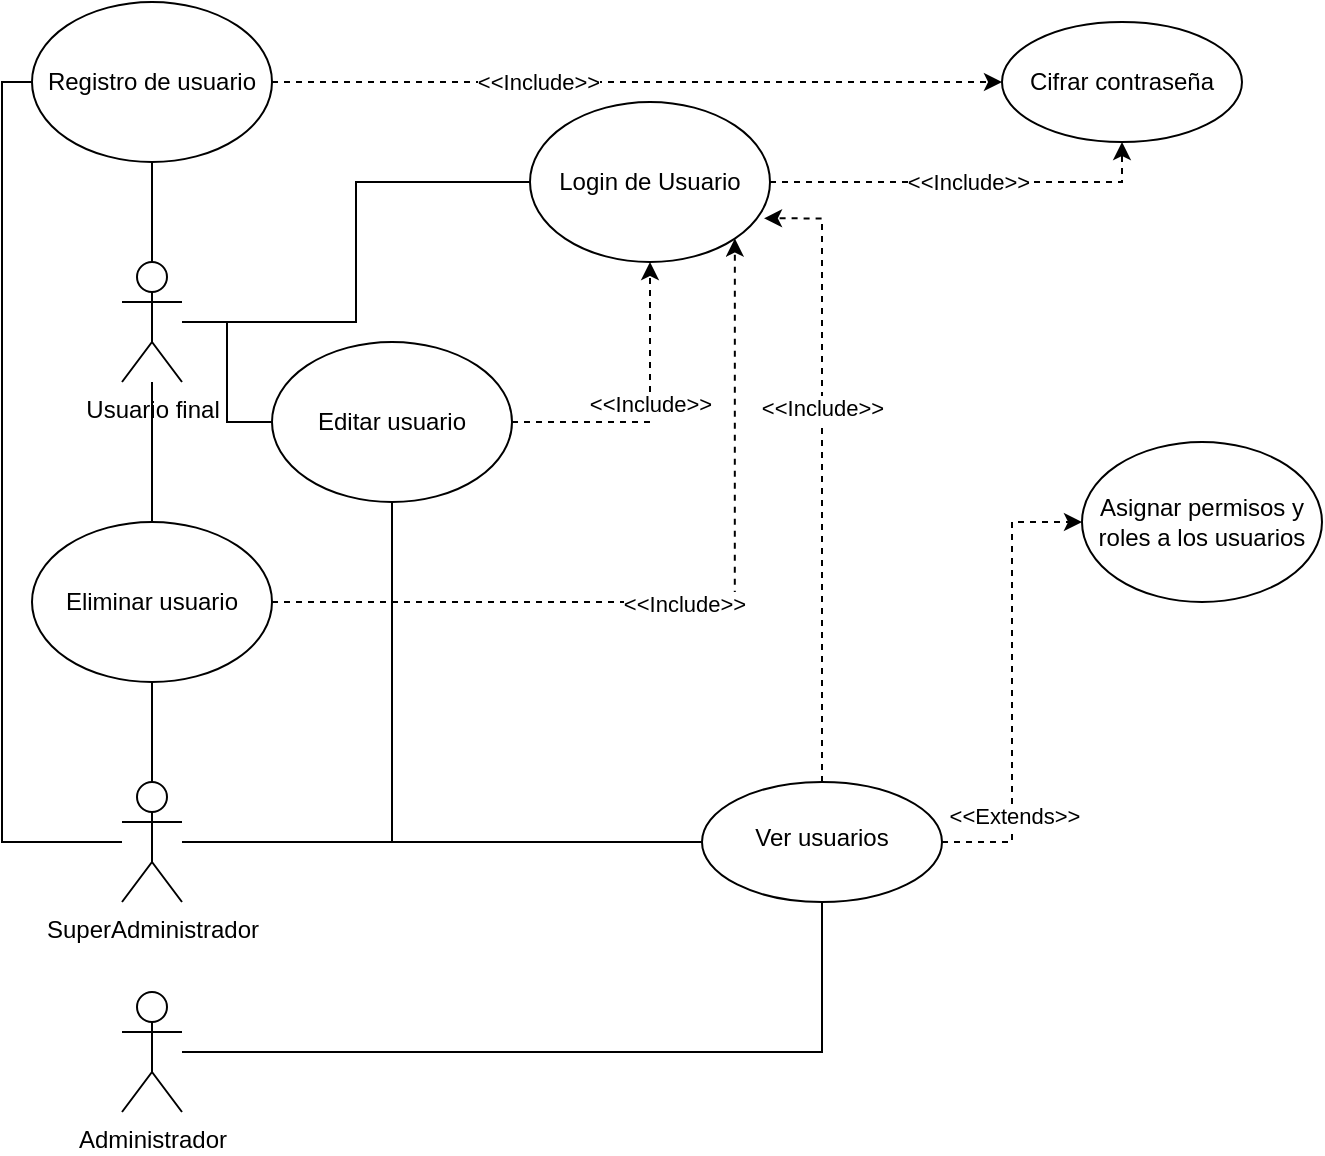 <mxfile version="15.2.9" type="github">
  <diagram id="oxrlTCyfoaiNvisSZbIn" name="Page-1">
    <mxGraphModel dx="1173" dy="729" grid="1" gridSize="10" guides="1" tooltips="1" connect="1" arrows="1" fold="1" page="1" pageScale="1" pageWidth="827" pageHeight="1169" math="0" shadow="0">
      <root>
        <mxCell id="0" />
        <mxCell id="1" parent="0" />
        <mxCell id="F6KarNFyS7V359qC02nu-8" value="" style="edgeStyle=orthogonalEdgeStyle;rounded=0;orthogonalLoop=1;jettySize=auto;html=1;endArrow=none;endFill=0;" edge="1" parent="1" source="F6KarNFyS7V359qC02nu-1" target="F6KarNFyS7V359qC02nu-7">
          <mxGeometry relative="1" as="geometry" />
        </mxCell>
        <mxCell id="F6KarNFyS7V359qC02nu-18" style="edgeStyle=orthogonalEdgeStyle;rounded=0;orthogonalLoop=1;jettySize=auto;html=1;entryX=0;entryY=0.5;entryDx=0;entryDy=0;endArrow=none;endFill=0;" edge="1" parent="1" source="F6KarNFyS7V359qC02nu-1" target="F6KarNFyS7V359qC02nu-10">
          <mxGeometry relative="1" as="geometry" />
        </mxCell>
        <mxCell id="F6KarNFyS7V359qC02nu-39" style="edgeStyle=orthogonalEdgeStyle;rounded=0;orthogonalLoop=1;jettySize=auto;html=1;endArrow=none;endFill=0;" edge="1" parent="1" source="F6KarNFyS7V359qC02nu-1" target="F6KarNFyS7V359qC02nu-27">
          <mxGeometry relative="1" as="geometry" />
        </mxCell>
        <mxCell id="F6KarNFyS7V359qC02nu-55" style="edgeStyle=orthogonalEdgeStyle;rounded=0;orthogonalLoop=1;jettySize=auto;html=1;endArrow=none;endFill=0;" edge="1" parent="1" source="F6KarNFyS7V359qC02nu-1" target="F6KarNFyS7V359qC02nu-21">
          <mxGeometry relative="1" as="geometry" />
        </mxCell>
        <mxCell id="F6KarNFyS7V359qC02nu-1" value="Usuario final" style="shape=umlActor;verticalLabelPosition=bottom;verticalAlign=top;html=1;outlineConnect=0;" vertex="1" parent="1">
          <mxGeometry x="210" y="190" width="30" height="60" as="geometry" />
        </mxCell>
        <mxCell id="F6KarNFyS7V359qC02nu-17" value="" style="edgeStyle=orthogonalEdgeStyle;rounded=0;orthogonalLoop=1;jettySize=auto;html=1;endArrow=none;endFill=0;" edge="1" parent="1" source="F6KarNFyS7V359qC02nu-2" target="F6KarNFyS7V359qC02nu-16">
          <mxGeometry relative="1" as="geometry" />
        </mxCell>
        <mxCell id="F6KarNFyS7V359qC02nu-2" value="Administrador" style="shape=umlActor;verticalLabelPosition=bottom;verticalAlign=top;html=1;outlineConnect=0;" vertex="1" parent="1">
          <mxGeometry x="210" y="555" width="30" height="60" as="geometry" />
        </mxCell>
        <mxCell id="F6KarNFyS7V359qC02nu-19" style="edgeStyle=orthogonalEdgeStyle;rounded=0;orthogonalLoop=1;jettySize=auto;html=1;endArrow=none;endFill=0;" edge="1" parent="1" source="F6KarNFyS7V359qC02nu-3" target="F6KarNFyS7V359qC02nu-16">
          <mxGeometry relative="1" as="geometry" />
        </mxCell>
        <mxCell id="F6KarNFyS7V359qC02nu-45" style="edgeStyle=orthogonalEdgeStyle;rounded=0;orthogonalLoop=1;jettySize=auto;html=1;endArrow=none;endFill=0;" edge="1" parent="1" source="F6KarNFyS7V359qC02nu-3" target="F6KarNFyS7V359qC02nu-27">
          <mxGeometry relative="1" as="geometry" />
        </mxCell>
        <mxCell id="F6KarNFyS7V359qC02nu-49" style="edgeStyle=orthogonalEdgeStyle;rounded=0;orthogonalLoop=1;jettySize=auto;html=1;entryX=0.5;entryY=1;entryDx=0;entryDy=0;endArrow=none;endFill=0;" edge="1" parent="1" source="F6KarNFyS7V359qC02nu-3" target="F6KarNFyS7V359qC02nu-21">
          <mxGeometry relative="1" as="geometry" />
        </mxCell>
        <mxCell id="F6KarNFyS7V359qC02nu-56" style="edgeStyle=orthogonalEdgeStyle;rounded=0;orthogonalLoop=1;jettySize=auto;html=1;endArrow=none;endFill=0;" edge="1" parent="1" source="F6KarNFyS7V359qC02nu-3" target="F6KarNFyS7V359qC02nu-7">
          <mxGeometry relative="1" as="geometry">
            <Array as="points">
              <mxPoint x="150" y="480" />
              <mxPoint x="150" y="100" />
            </Array>
          </mxGeometry>
        </mxCell>
        <mxCell id="F6KarNFyS7V359qC02nu-3" value="SuperAdministrador" style="shape=umlActor;verticalLabelPosition=bottom;verticalAlign=top;html=1;outlineConnect=0;" vertex="1" parent="1">
          <mxGeometry x="210" y="450" width="30" height="60" as="geometry" />
        </mxCell>
        <mxCell id="F6KarNFyS7V359qC02nu-12" value="" style="edgeStyle=orthogonalEdgeStyle;rounded=0;orthogonalLoop=1;jettySize=auto;html=1;dashed=1;" edge="1" parent="1" source="F6KarNFyS7V359qC02nu-7" target="F6KarNFyS7V359qC02nu-11">
          <mxGeometry relative="1" as="geometry" />
        </mxCell>
        <mxCell id="F6KarNFyS7V359qC02nu-14" value="&amp;lt;&amp;lt;Include&amp;gt;&amp;gt;" style="edgeLabel;html=1;align=center;verticalAlign=middle;resizable=0;points=[];" vertex="1" connectable="0" parent="F6KarNFyS7V359qC02nu-12">
          <mxGeometry x="-0.275" relative="1" as="geometry">
            <mxPoint as="offset" />
          </mxGeometry>
        </mxCell>
        <mxCell id="F6KarNFyS7V359qC02nu-7" value="Registro de usuario" style="ellipse;whiteSpace=wrap;html=1;" vertex="1" parent="1">
          <mxGeometry x="165" y="60" width="120" height="80" as="geometry" />
        </mxCell>
        <mxCell id="F6KarNFyS7V359qC02nu-13" style="edgeStyle=orthogonalEdgeStyle;rounded=0;orthogonalLoop=1;jettySize=auto;html=1;dashed=1;" edge="1" parent="1" source="F6KarNFyS7V359qC02nu-10" target="F6KarNFyS7V359qC02nu-11">
          <mxGeometry relative="1" as="geometry">
            <Array as="points">
              <mxPoint x="710" y="150" />
            </Array>
          </mxGeometry>
        </mxCell>
        <mxCell id="F6KarNFyS7V359qC02nu-15" value="&amp;lt;&amp;lt;Include&amp;gt;&amp;gt;" style="edgeLabel;html=1;align=center;verticalAlign=middle;resizable=0;points=[];" vertex="1" connectable="0" parent="F6KarNFyS7V359qC02nu-13">
          <mxGeometry x="0.012" relative="1" as="geometry">
            <mxPoint as="offset" />
          </mxGeometry>
        </mxCell>
        <mxCell id="F6KarNFyS7V359qC02nu-10" value="Login de Usuario" style="ellipse;whiteSpace=wrap;html=1;" vertex="1" parent="1">
          <mxGeometry x="414" y="110" width="120" height="80" as="geometry" />
        </mxCell>
        <mxCell id="F6KarNFyS7V359qC02nu-11" value="Cifrar contraseña" style="ellipse;whiteSpace=wrap;html=1;" vertex="1" parent="1">
          <mxGeometry x="650" y="70" width="120" height="60" as="geometry" />
        </mxCell>
        <mxCell id="F6KarNFyS7V359qC02nu-37" style="edgeStyle=orthogonalEdgeStyle;rounded=0;orthogonalLoop=1;jettySize=auto;html=1;entryX=0;entryY=0.5;entryDx=0;entryDy=0;dashed=1;" edge="1" parent="1" source="F6KarNFyS7V359qC02nu-16" target="F6KarNFyS7V359qC02nu-33">
          <mxGeometry relative="1" as="geometry" />
        </mxCell>
        <mxCell id="F6KarNFyS7V359qC02nu-38" value="&amp;lt;&amp;lt;Extends&amp;gt;&amp;gt;" style="edgeLabel;html=1;align=center;verticalAlign=middle;resizable=0;points=[];" vertex="1" connectable="0" parent="F6KarNFyS7V359qC02nu-37">
          <mxGeometry x="-0.583" y="-1" relative="1" as="geometry">
            <mxPoint as="offset" />
          </mxGeometry>
        </mxCell>
        <mxCell id="F6KarNFyS7V359qC02nu-46" style="edgeStyle=orthogonalEdgeStyle;rounded=0;orthogonalLoop=1;jettySize=auto;html=1;entryX=0.975;entryY=0.727;entryDx=0;entryDy=0;dashed=1;entryPerimeter=0;" edge="1" parent="1" source="F6KarNFyS7V359qC02nu-16" target="F6KarNFyS7V359qC02nu-10">
          <mxGeometry relative="1" as="geometry">
            <Array as="points">
              <mxPoint x="560" y="168" />
            </Array>
          </mxGeometry>
        </mxCell>
        <mxCell id="F6KarNFyS7V359qC02nu-47" value="&amp;lt;&amp;lt;Include&amp;gt;&amp;gt;" style="edgeLabel;html=1;align=center;verticalAlign=middle;resizable=0;points=[];" vertex="1" connectable="0" parent="F6KarNFyS7V359qC02nu-46">
          <mxGeometry x="0.202" relative="1" as="geometry">
            <mxPoint as="offset" />
          </mxGeometry>
        </mxCell>
        <mxCell id="F6KarNFyS7V359qC02nu-16" value="&lt;br&gt;Ver usuarios" style="ellipse;whiteSpace=wrap;html=1;verticalAlign=top;" vertex="1" parent="1">
          <mxGeometry x="500" y="450" width="120" height="60" as="geometry" />
        </mxCell>
        <mxCell id="F6KarNFyS7V359qC02nu-23" value="" style="edgeStyle=orthogonalEdgeStyle;rounded=0;orthogonalLoop=1;jettySize=auto;html=1;dashed=1;" edge="1" parent="1" source="F6KarNFyS7V359qC02nu-21" target="F6KarNFyS7V359qC02nu-10">
          <mxGeometry relative="1" as="geometry" />
        </mxCell>
        <mxCell id="F6KarNFyS7V359qC02nu-24" value="&amp;lt;&amp;lt;Include&amp;gt;&amp;gt;" style="edgeLabel;html=1;align=center;verticalAlign=middle;resizable=0;points=[];" vertex="1" connectable="0" parent="F6KarNFyS7V359qC02nu-23">
          <mxGeometry x="0.05" relative="1" as="geometry">
            <mxPoint as="offset" />
          </mxGeometry>
        </mxCell>
        <mxCell id="F6KarNFyS7V359qC02nu-42" style="edgeStyle=orthogonalEdgeStyle;rounded=0;orthogonalLoop=1;jettySize=auto;html=1;entryX=1;entryY=1;entryDx=0;entryDy=0;dashed=1;" edge="1" parent="1" source="F6KarNFyS7V359qC02nu-27" target="F6KarNFyS7V359qC02nu-10">
          <mxGeometry relative="1" as="geometry" />
        </mxCell>
        <mxCell id="F6KarNFyS7V359qC02nu-43" value="&amp;lt;&amp;lt;Include&amp;gt;&amp;gt;" style="edgeLabel;html=1;align=center;verticalAlign=middle;resizable=0;points=[];" vertex="1" connectable="0" parent="F6KarNFyS7V359qC02nu-42">
          <mxGeometry x="-0.006" y="-1" relative="1" as="geometry">
            <mxPoint as="offset" />
          </mxGeometry>
        </mxCell>
        <mxCell id="F6KarNFyS7V359qC02nu-27" value="Eliminar usuario" style="ellipse;whiteSpace=wrap;html=1;" vertex="1" parent="1">
          <mxGeometry x="165" y="320" width="120" height="80" as="geometry" />
        </mxCell>
        <mxCell id="F6KarNFyS7V359qC02nu-33" value="Asignar permisos y roles a los usuarios" style="ellipse;whiteSpace=wrap;html=1;" vertex="1" parent="1">
          <mxGeometry x="690" y="280" width="120" height="80" as="geometry" />
        </mxCell>
        <mxCell id="F6KarNFyS7V359qC02nu-21" value="Editar usuario" style="ellipse;whiteSpace=wrap;html=1;" vertex="1" parent="1">
          <mxGeometry x="285" y="230" width="120" height="80" as="geometry" />
        </mxCell>
      </root>
    </mxGraphModel>
  </diagram>
</mxfile>
